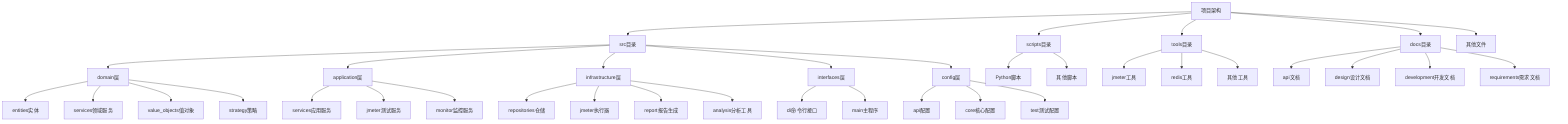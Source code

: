 %% 项目架构思维导图（分层结构，含主要模块说明）
graph TD
    A[项目架构] --> B[src目录]
    A --> C[scripts目录]
    A --> D[tools目录]
    A --> E[docs目录]
    A --> F[其他文件]

    B --> B1[domain层]
    B --> B2[application层]
    B --> B3[infrastructure层]
    B --> B4[interfaces层]
    B --> B5[config层]

    B1 --> B1A[entities实体]
    B1 --> B1B[services领域服务]
    B1 --> B1C[value_objects值对象]
    B1 --> B1D[strategy策略]

    B2 --> B2A[services应用服务]
    B2 --> B2B[jmeter测试服务]
    B2 --> B2C[monitor监控服务]

    B3 --> B3A[repositories仓储]
    B3 --> B3B[jmeter执行器]
    B3 --> B3C[report报告生成]
    B3 --> B3D[analysis分析工具]

    B4 --> B4A[cli命令行接口]
    B4 --> B4B[main主程序]

    B5 --> B5A[api配置]
    B5 --> B5B[core核心配置]
    B5 --> B5C[test测试配置]

    C --> C1[Python脚本]
    C --> C2[其他脚本]

    D --> D1[jmeter工具]
    D --> D2[redis工具]
    D --> D3[其他工具]

    E --> E1[api文档]
    E --> E2[design设计文档]
    E --> E3[development开发文档]
    E --> E4[requirements需求文档]